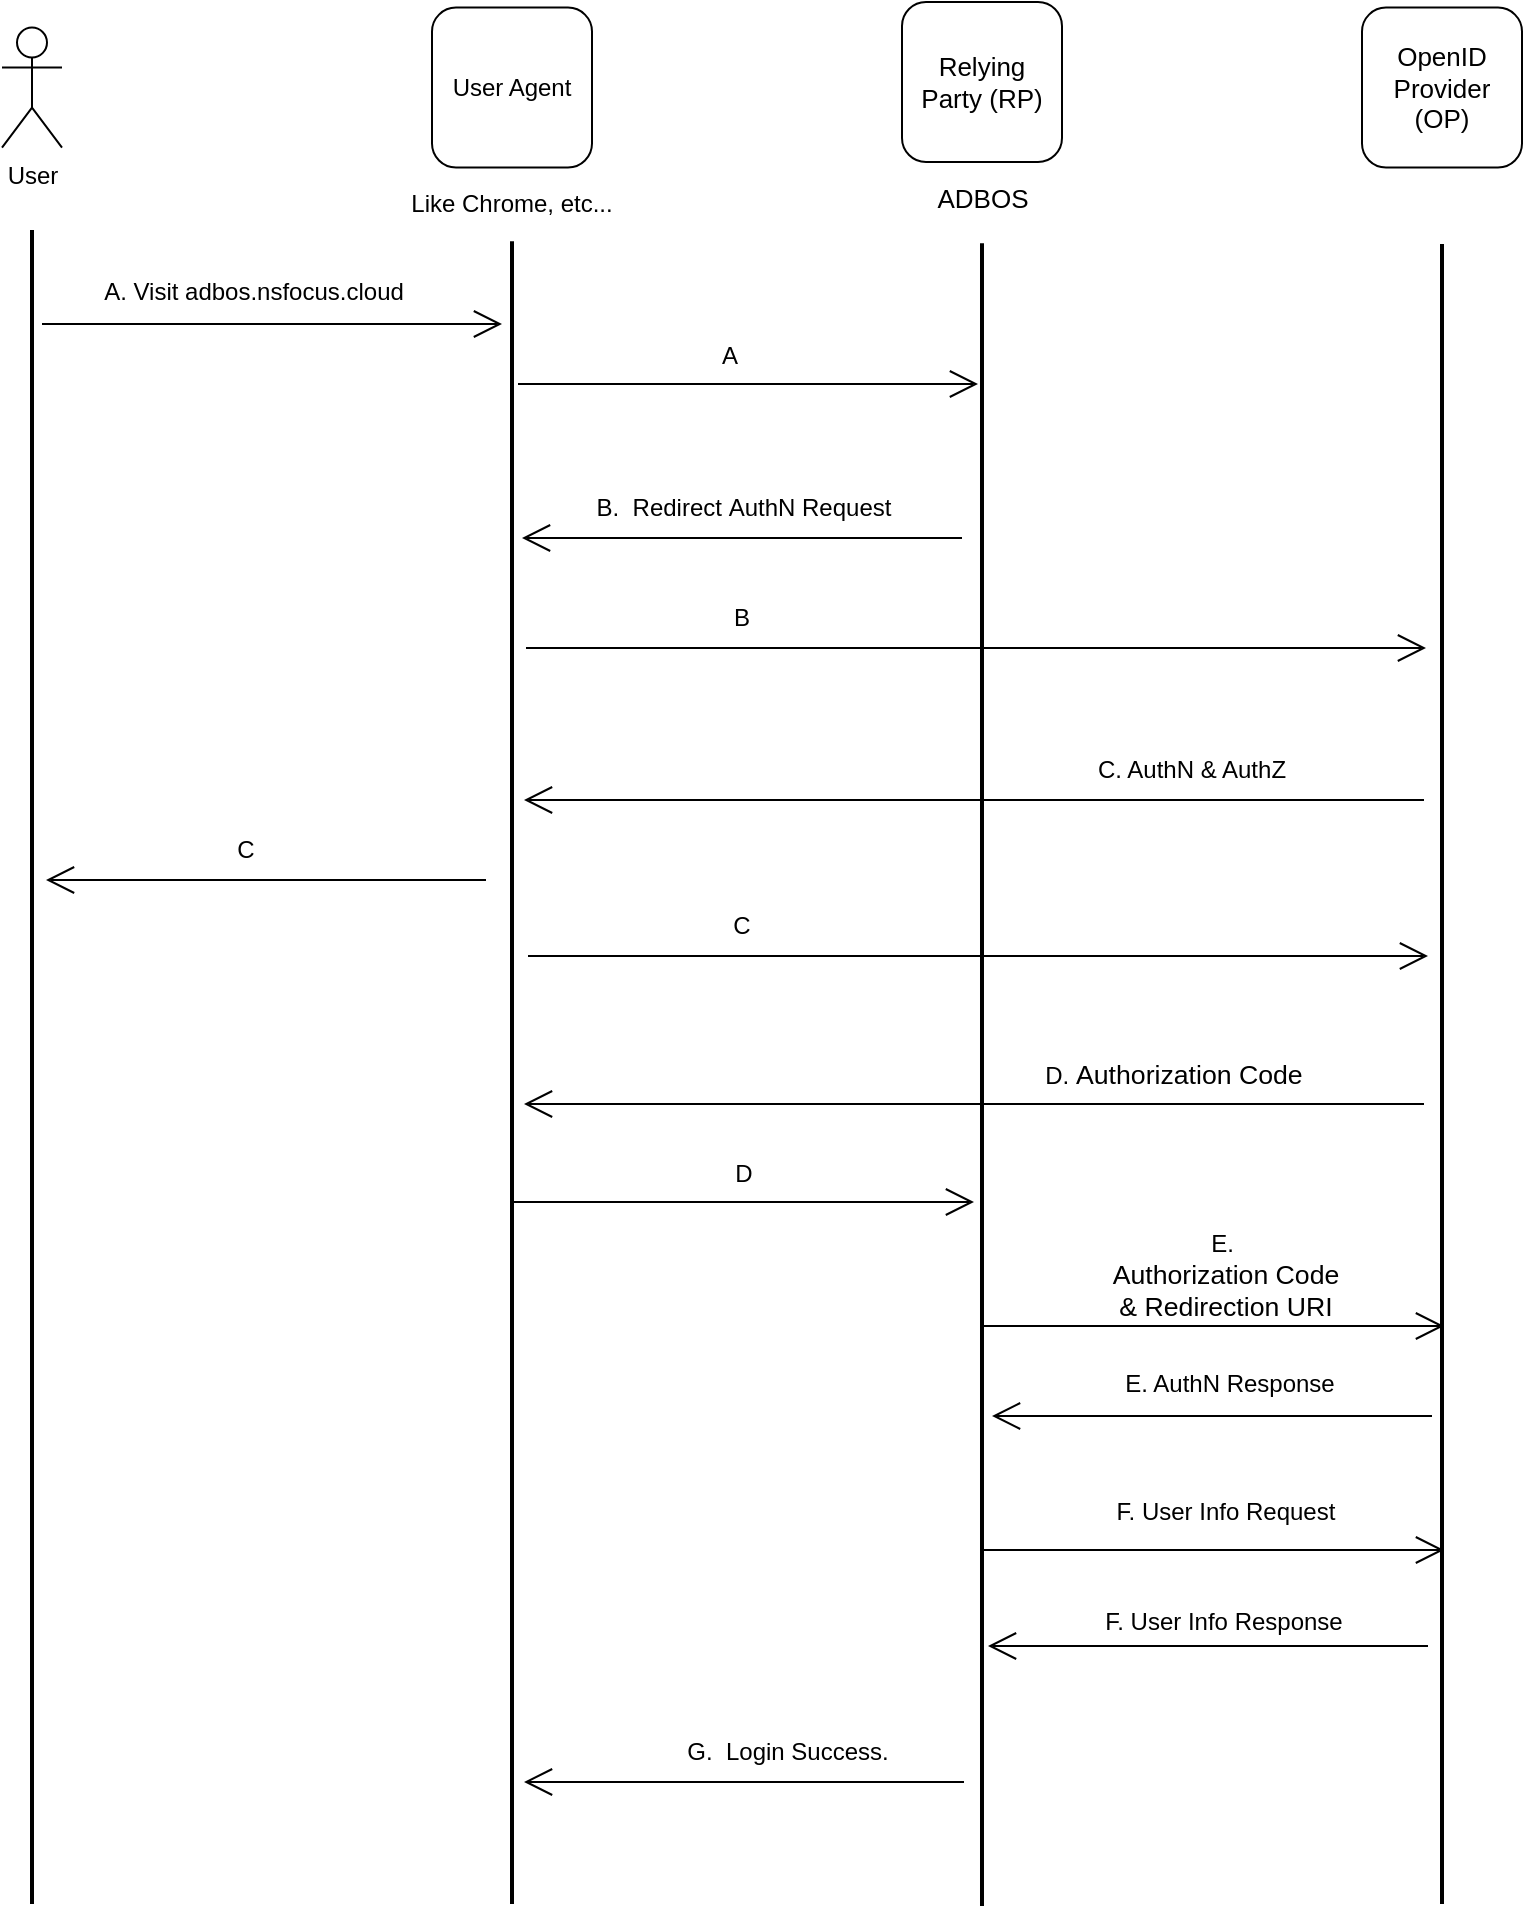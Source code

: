 <mxfile version="26.2.14">
  <diagram name="Page-1" id="LAJh3TtfWq12vssKI-fF">
    <mxGraphModel dx="2066" dy="1103" grid="1" gridSize="10" guides="1" tooltips="1" connect="1" arrows="1" fold="1" page="1" pageScale="1" pageWidth="850" pageHeight="1100" math="0" shadow="0">
      <root>
        <mxCell id="0" />
        <mxCell id="1" parent="0" />
        <mxCell id="kJEVwrQ9yLZuHqwZEnRY-3" value="" style="line;strokeWidth=2;direction=south;html=1;" vertex="1" parent="1">
          <mxGeometry x="64" y="203" width="10" height="837" as="geometry" />
        </mxCell>
        <mxCell id="kJEVwrQ9yLZuHqwZEnRY-11" value="User" style="shape=umlActor;verticalLabelPosition=bottom;verticalAlign=top;html=1;" vertex="1" parent="1">
          <mxGeometry x="54" y="101.78" width="30" height="60" as="geometry" />
        </mxCell>
        <mxCell id="kJEVwrQ9yLZuHqwZEnRY-19" value="" style="line;strokeWidth=2;direction=south;html=1;" vertex="1" parent="1">
          <mxGeometry x="769" y="210" width="10" height="830" as="geometry" />
        </mxCell>
        <mxCell id="kJEVwrQ9yLZuHqwZEnRY-20" value="&lt;span style=&quot;font-family: verdana, charcoal, helvetica, arial, sans-serif; font-size: small; text-align: start; background-color: rgb(255, 255, 255);&quot;&gt;OpenID Provider (OP)&lt;/span&gt;" style="whiteSpace=wrap;html=1;aspect=fixed;rounded=1;" vertex="1" parent="1">
          <mxGeometry x="734" y="91.78" width="80" height="80" as="geometry" />
        </mxCell>
        <mxCell id="kJEVwrQ9yLZuHqwZEnRY-35" value="" style="endArrow=open;endFill=1;endSize=12;html=1;rounded=0;" edge="1" parent="1">
          <mxGeometry width="160" relative="1" as="geometry">
            <mxPoint x="312" y="280" as="sourcePoint" />
            <mxPoint x="542" y="280" as="targetPoint" />
          </mxGeometry>
        </mxCell>
        <mxCell id="kJEVwrQ9yLZuHqwZEnRY-36" value="A" style="text;html=1;align=center;verticalAlign=middle;whiteSpace=wrap;rounded=0;" vertex="1" parent="1">
          <mxGeometry x="328" y="251" width="180" height="30" as="geometry" />
        </mxCell>
        <mxCell id="kJEVwrQ9yLZuHqwZEnRY-37" value="" style="group" vertex="1" connectable="0" parent="1">
          <mxGeometry x="74" y="219" width="230" height="31" as="geometry" />
        </mxCell>
        <mxCell id="kJEVwrQ9yLZuHqwZEnRY-27" value="" style="endArrow=open;endFill=1;endSize=12;html=1;rounded=0;" edge="1" parent="kJEVwrQ9yLZuHqwZEnRY-37">
          <mxGeometry width="160" relative="1" as="geometry">
            <mxPoint y="31" as="sourcePoint" />
            <mxPoint x="230" y="31" as="targetPoint" />
          </mxGeometry>
        </mxCell>
        <mxCell id="kJEVwrQ9yLZuHqwZEnRY-30" value="A. Visit adbos.nsfocus.cloud" style="text;html=1;align=center;verticalAlign=middle;whiteSpace=wrap;rounded=0;" vertex="1" parent="kJEVwrQ9yLZuHqwZEnRY-37">
          <mxGeometry x="16" width="180" height="30" as="geometry" />
        </mxCell>
        <mxCell id="kJEVwrQ9yLZuHqwZEnRY-38" value="" style="endArrow=open;endFill=1;endSize=12;html=1;rounded=0;" edge="1" parent="1">
          <mxGeometry width="160" relative="1" as="geometry">
            <mxPoint x="534" y="357" as="sourcePoint" />
            <mxPoint x="314" y="357" as="targetPoint" />
          </mxGeometry>
        </mxCell>
        <mxCell id="kJEVwrQ9yLZuHqwZEnRY-42" value="" style="endArrow=open;endFill=1;endSize=12;html=1;rounded=0;" edge="1" parent="1">
          <mxGeometry width="160" relative="1" as="geometry">
            <mxPoint x="316" y="412" as="sourcePoint" />
            <mxPoint x="766" y="412" as="targetPoint" />
          </mxGeometry>
        </mxCell>
        <mxCell id="kJEVwrQ9yLZuHqwZEnRY-43" value="B" style="text;html=1;align=center;verticalAlign=middle;whiteSpace=wrap;rounded=0;" vertex="1" parent="1">
          <mxGeometry x="354" y="382" width="140" height="30" as="geometry" />
        </mxCell>
        <mxCell id="kJEVwrQ9yLZuHqwZEnRY-44" value="" style="endArrow=open;endFill=1;endSize=12;html=1;rounded=0;" edge="1" parent="1">
          <mxGeometry width="160" relative="1" as="geometry">
            <mxPoint x="765" y="488" as="sourcePoint" />
            <mxPoint x="315" y="488" as="targetPoint" />
          </mxGeometry>
        </mxCell>
        <mxCell id="kJEVwrQ9yLZuHqwZEnRY-46" value="" style="endArrow=open;endFill=1;endSize=12;html=1;rounded=0;" edge="1" parent="1">
          <mxGeometry width="160" relative="1" as="geometry">
            <mxPoint x="296" y="528" as="sourcePoint" />
            <mxPoint x="76" y="528" as="targetPoint" />
          </mxGeometry>
        </mxCell>
        <mxCell id="kJEVwrQ9yLZuHqwZEnRY-47" value="C" style="text;html=1;align=center;verticalAlign=middle;whiteSpace=wrap;rounded=0;" vertex="1" parent="1">
          <mxGeometry x="146" y="498" width="60" height="30" as="geometry" />
        </mxCell>
        <mxCell id="kJEVwrQ9yLZuHqwZEnRY-49" value="" style="endArrow=open;endFill=1;endSize=12;html=1;rounded=0;" edge="1" parent="1">
          <mxGeometry width="160" relative="1" as="geometry">
            <mxPoint x="317" y="566" as="sourcePoint" />
            <mxPoint x="767" y="566" as="targetPoint" />
          </mxGeometry>
        </mxCell>
        <mxCell id="kJEVwrQ9yLZuHqwZEnRY-50" value="C" style="text;html=1;align=center;verticalAlign=middle;whiteSpace=wrap;rounded=0;" vertex="1" parent="1">
          <mxGeometry x="354" y="536" width="140" height="30" as="geometry" />
        </mxCell>
        <mxCell id="kJEVwrQ9yLZuHqwZEnRY-51" value="" style="endArrow=open;endFill=1;endSize=12;html=1;rounded=0;" edge="1" parent="1">
          <mxGeometry width="160" relative="1" as="geometry">
            <mxPoint x="765" y="640" as="sourcePoint" />
            <mxPoint x="315" y="640" as="targetPoint" />
          </mxGeometry>
        </mxCell>
        <mxCell id="kJEVwrQ9yLZuHqwZEnRY-52" value="" style="endArrow=open;endFill=1;endSize=12;html=1;rounded=0;" edge="1" parent="1">
          <mxGeometry width="160" relative="1" as="geometry">
            <mxPoint x="310" y="689" as="sourcePoint" />
            <mxPoint x="540" y="689" as="targetPoint" />
          </mxGeometry>
        </mxCell>
        <mxCell id="kJEVwrQ9yLZuHqwZEnRY-53" value="" style="endArrow=open;endFill=1;endSize=12;html=1;rounded=0;" edge="1" parent="1">
          <mxGeometry width="160" relative="1" as="geometry">
            <mxPoint x="545" y="863" as="sourcePoint" />
            <mxPoint x="775" y="863" as="targetPoint" />
          </mxGeometry>
        </mxCell>
        <mxCell id="kJEVwrQ9yLZuHqwZEnRY-54" value="" style="endArrow=open;endFill=1;endSize=12;html=1;rounded=0;" edge="1" parent="1">
          <mxGeometry width="160" relative="1" as="geometry">
            <mxPoint x="769" y="796" as="sourcePoint" />
            <mxPoint x="549" y="796" as="targetPoint" />
          </mxGeometry>
        </mxCell>
        <mxCell id="kJEVwrQ9yLZuHqwZEnRY-55" value="" style="endArrow=open;endFill=1;endSize=12;html=1;rounded=0;" edge="1" parent="1">
          <mxGeometry width="160" relative="1" as="geometry">
            <mxPoint x="545" y="751" as="sourcePoint" />
            <mxPoint x="775" y="751" as="targetPoint" />
          </mxGeometry>
        </mxCell>
        <mxCell id="kJEVwrQ9yLZuHqwZEnRY-58" value="" style="endArrow=open;endFill=1;endSize=12;html=1;rounded=0;" edge="1" parent="1">
          <mxGeometry width="160" relative="1" as="geometry">
            <mxPoint x="767" y="911" as="sourcePoint" />
            <mxPoint x="547" y="911" as="targetPoint" />
          </mxGeometry>
        </mxCell>
        <mxCell id="kJEVwrQ9yLZuHqwZEnRY-45" value="C. AuthN &amp;amp; AuthZ" style="text;html=1;align=center;verticalAlign=middle;whiteSpace=wrap;rounded=0;" vertex="1" parent="1">
          <mxGeometry x="579" y="458" width="140" height="30" as="geometry" />
        </mxCell>
        <mxCell id="kJEVwrQ9yLZuHqwZEnRY-62" value="D.&amp;nbsp;&lt;span style=&quot;font-size: 13.333px; text-align: start; background-color: transparent; color: light-dark(rgb(0, 0, 0), rgb(255, 255, 255));&quot;&gt;Authorization Code&lt;/span&gt;" style="text;html=1;align=center;verticalAlign=middle;whiteSpace=wrap;rounded=0;" vertex="1" parent="1">
          <mxGeometry x="570" y="610" width="140" height="30" as="geometry" />
        </mxCell>
        <mxCell id="kJEVwrQ9yLZuHqwZEnRY-63" value="D" style="text;html=1;align=center;verticalAlign=middle;whiteSpace=wrap;rounded=0;" vertex="1" parent="1">
          <mxGeometry x="395" y="660" width="60" height="30" as="geometry" />
        </mxCell>
        <mxCell id="kJEVwrQ9yLZuHqwZEnRY-65" value="E.&amp;nbsp;&lt;div&gt;&lt;span style=&quot;font-size: 13.333px; text-align: start; background-color: transparent; color: light-dark(rgb(0, 0, 0), rgb(255, 255, 255));&quot;&gt;Authorization Code &amp;amp;&amp;nbsp;&lt;/span&gt;&lt;span style=&quot;font-size: 13.333px; text-align: start; background-color: transparent; color: light-dark(rgb(0, 0, 0), rgb(255, 255, 255));&quot;&gt;Redirection URI&lt;/span&gt;&lt;/div&gt;" style="text;html=1;align=center;verticalAlign=middle;whiteSpace=wrap;rounded=0;" vertex="1" parent="1">
          <mxGeometry x="598" y="711" width="136" height="30" as="geometry" />
        </mxCell>
        <mxCell id="kJEVwrQ9yLZuHqwZEnRY-66" value="E. AuthN Response" style="text;html=1;align=center;verticalAlign=middle;whiteSpace=wrap;rounded=0;" vertex="1" parent="1">
          <mxGeometry x="598" y="765" width="140" height="30" as="geometry" />
        </mxCell>
        <mxCell id="kJEVwrQ9yLZuHqwZEnRY-67" value="F. User Info Request" style="text;html=1;align=center;verticalAlign=middle;whiteSpace=wrap;rounded=0;" vertex="1" parent="1">
          <mxGeometry x="601" y="829" width="130" height="30" as="geometry" />
        </mxCell>
        <mxCell id="kJEVwrQ9yLZuHqwZEnRY-68" value="F. User Info Response" style="text;html=1;align=center;verticalAlign=middle;whiteSpace=wrap;rounded=0;" vertex="1" parent="1">
          <mxGeometry x="600" y="884" width="130" height="30" as="geometry" />
        </mxCell>
        <mxCell id="kJEVwrQ9yLZuHqwZEnRY-18" value="" style="line;strokeWidth=2;direction=south;html=1;" vertex="1" parent="1">
          <mxGeometry x="539" y="209.571" width="10" height="831.429" as="geometry" />
        </mxCell>
        <mxCell id="kJEVwrQ9yLZuHqwZEnRY-21" value="&lt;span style=&quot;font-family: verdana, charcoal, helvetica, arial, sans-serif; font-size: small; text-align: start; background-color: rgb(255, 255, 255);&quot;&gt;Relying Party&amp;nbsp;&lt;/span&gt;&lt;span style=&quot;background-color: light-dark(rgb(255, 255, 255), rgb(18, 18, 18)); font-family: verdana, charcoal, helvetica, arial, sans-serif; font-size: small; text-align: start; color: light-dark(rgb(0, 0, 0), rgb(255, 255, 255));&quot;&gt;(RP)&lt;/span&gt;" style="whiteSpace=wrap;html=1;aspect=fixed;rounded=1;" vertex="1" parent="1">
          <mxGeometry x="504" y="89" width="80" height="80" as="geometry" />
        </mxCell>
        <mxCell id="kJEVwrQ9yLZuHqwZEnRY-22" value="&lt;span style=&quot;font-family: verdana, charcoal, helvetica, arial, sans-serif; font-size: small; text-align: start; text-wrap-mode: wrap; background-color: rgb(255, 255, 255);&quot;&gt;ADBOS&lt;/span&gt;" style="text;html=1;align=center;verticalAlign=middle;resizable=0;points=[];autosize=1;strokeColor=none;fillColor=none;" vertex="1" parent="1">
          <mxGeometry x="509" y="171.779" width="70" height="30" as="geometry" />
        </mxCell>
        <mxCell id="kJEVwrQ9yLZuHqwZEnRY-6" value="" style="line;strokeWidth=2;direction=south;html=1;" vertex="1" parent="1">
          <mxGeometry x="304" y="208.571" width="10" height="831.429" as="geometry" />
        </mxCell>
        <mxCell id="kJEVwrQ9yLZuHqwZEnRY-13" value="User Agent" style="whiteSpace=wrap;html=1;aspect=fixed;rounded=1;" vertex="1" parent="1">
          <mxGeometry x="269" y="91.78" width="80" height="80" as="geometry" />
        </mxCell>
        <mxCell id="kJEVwrQ9yLZuHqwZEnRY-24" value="Like Chrome, etc..." style="text;html=1;align=center;verticalAlign=middle;whiteSpace=wrap;rounded=0;" vertex="1" parent="1">
          <mxGeometry x="234" y="170.779" width="150" height="37.792" as="geometry" />
        </mxCell>
        <mxCell id="kJEVwrQ9yLZuHqwZEnRY-61" value="" style="endArrow=open;endFill=1;endSize=12;html=1;rounded=0;" edge="1" parent="1">
          <mxGeometry width="160" relative="1" as="geometry">
            <mxPoint x="535" y="979" as="sourcePoint" />
            <mxPoint x="315" y="979" as="targetPoint" />
          </mxGeometry>
        </mxCell>
        <mxCell id="kJEVwrQ9yLZuHqwZEnRY-69" value="G.&amp;nbsp; Login Success." style="text;html=1;align=center;verticalAlign=middle;whiteSpace=wrap;rounded=0;" vertex="1" parent="1">
          <mxGeometry x="370" y="949" width="154" height="30" as="geometry" />
        </mxCell>
        <mxCell id="kJEVwrQ9yLZuHqwZEnRY-40" value="B.&amp;nbsp; Redirect&lt;span style=&quot;background-color: transparent; color: light-dark(rgb(0, 0, 0), rgb(255, 255, 255));&quot;&gt;&amp;nbsp;AuthN Request&lt;/span&gt;" style="text;html=1;align=center;verticalAlign=middle;whiteSpace=wrap;rounded=0;" vertex="1" parent="1">
          <mxGeometry x="339" y="327" width="172" height="30" as="geometry" />
        </mxCell>
      </root>
    </mxGraphModel>
  </diagram>
</mxfile>
